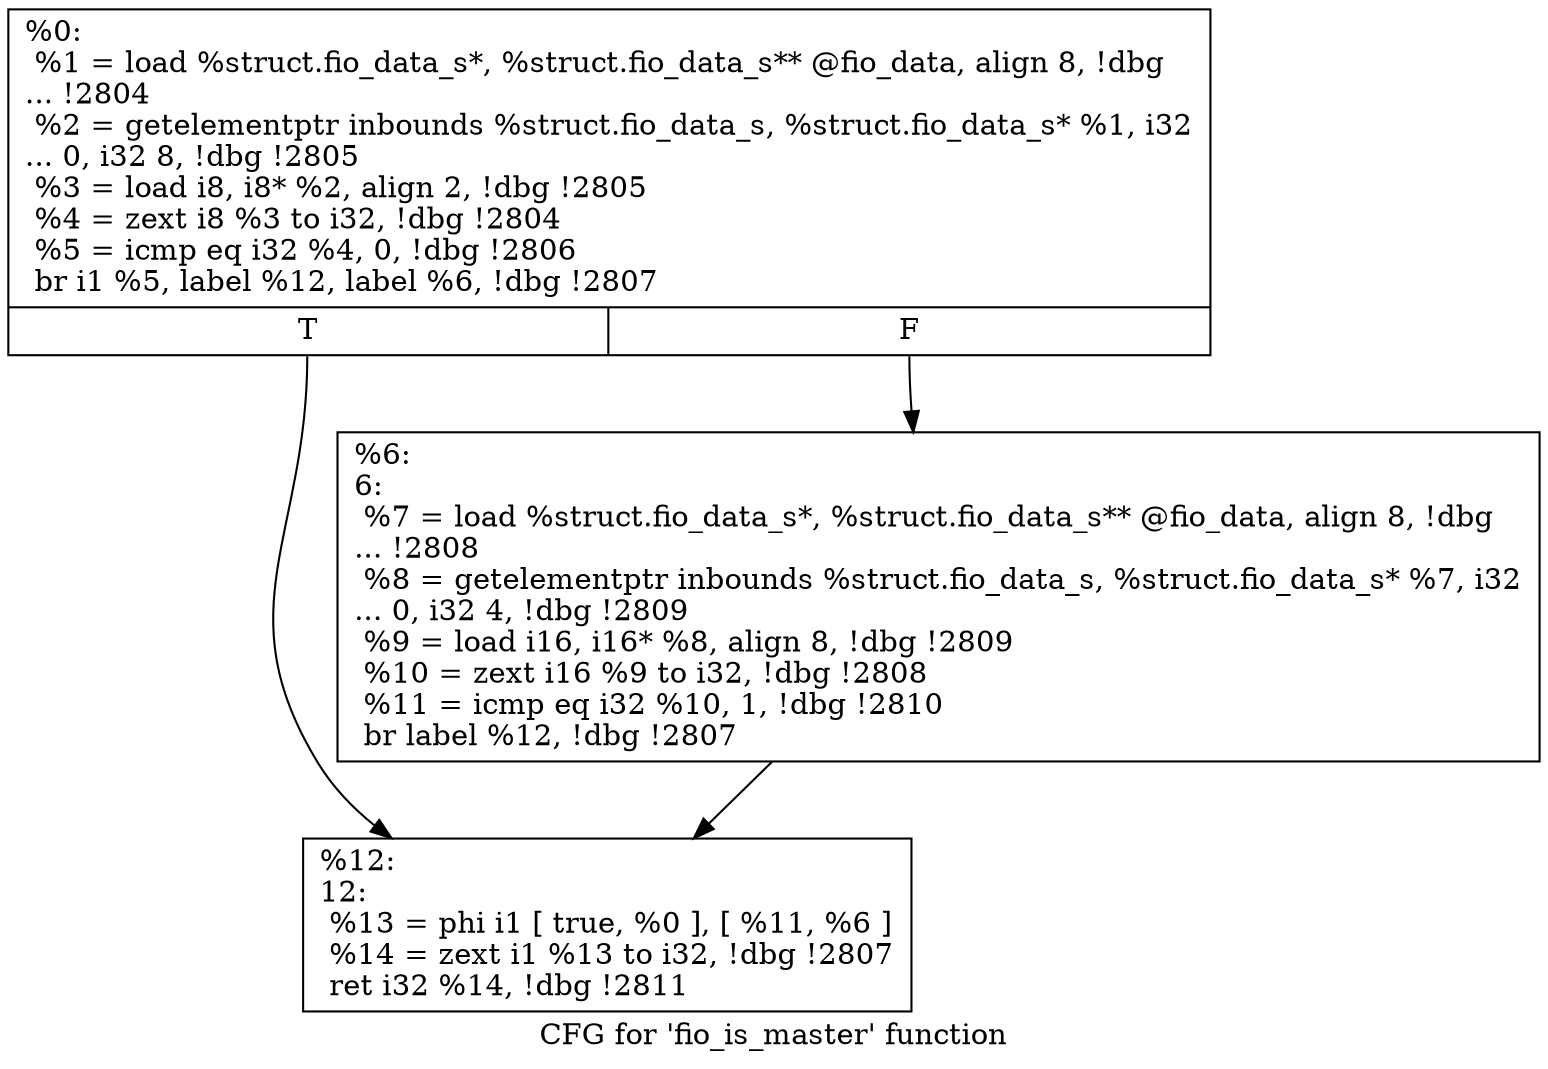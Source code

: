 digraph "CFG for 'fio_is_master' function" {
	label="CFG for 'fio_is_master' function";

	Node0x55685169a8e0 [shape=record,label="{%0:\l  %1 = load %struct.fio_data_s*, %struct.fio_data_s** @fio_data, align 8, !dbg\l... !2804\l  %2 = getelementptr inbounds %struct.fio_data_s, %struct.fio_data_s* %1, i32\l... 0, i32 8, !dbg !2805\l  %3 = load i8, i8* %2, align 2, !dbg !2805\l  %4 = zext i8 %3 to i32, !dbg !2804\l  %5 = icmp eq i32 %4, 0, !dbg !2806\l  br i1 %5, label %12, label %6, !dbg !2807\l|{<s0>T|<s1>F}}"];
	Node0x55685169a8e0:s0 -> Node0x55685169c1a0;
	Node0x55685169a8e0:s1 -> Node0x55685169c150;
	Node0x55685169c150 [shape=record,label="{%6:\l6:                                                \l  %7 = load %struct.fio_data_s*, %struct.fio_data_s** @fio_data, align 8, !dbg\l... !2808\l  %8 = getelementptr inbounds %struct.fio_data_s, %struct.fio_data_s* %7, i32\l... 0, i32 4, !dbg !2809\l  %9 = load i16, i16* %8, align 8, !dbg !2809\l  %10 = zext i16 %9 to i32, !dbg !2808\l  %11 = icmp eq i32 %10, 1, !dbg !2810\l  br label %12, !dbg !2807\l}"];
	Node0x55685169c150 -> Node0x55685169c1a0;
	Node0x55685169c1a0 [shape=record,label="{%12:\l12:                                               \l  %13 = phi i1 [ true, %0 ], [ %11, %6 ]\l  %14 = zext i1 %13 to i32, !dbg !2807\l  ret i32 %14, !dbg !2811\l}"];
}
